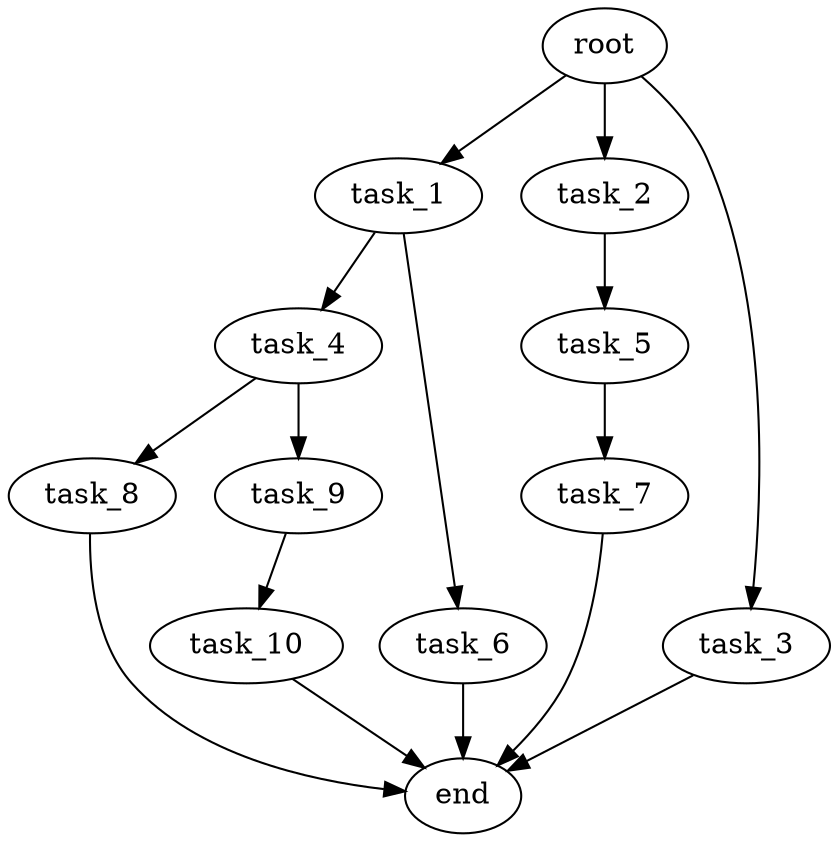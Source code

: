 digraph G {
  root [size="0.000000e+00"];
  task_1 [size="4.516098e+09"];
  task_2 [size="2.285707e+09"];
  task_3 [size="3.389977e+09"];
  task_4 [size="4.535536e+09"];
  task_5 [size="4.160481e+09"];
  task_6 [size="9.517633e+08"];
  task_7 [size="4.268213e+09"];
  task_8 [size="6.651414e+09"];
  task_9 [size="3.743636e+09"];
  task_10 [size="1.527237e+09"];
  end [size="0.000000e+00"];

  root -> task_1 [size="1.000000e-12"];
  root -> task_2 [size="1.000000e-12"];
  root -> task_3 [size="1.000000e-12"];
  task_1 -> task_4 [size="4.535536e+08"];
  task_1 -> task_6 [size="9.517633e+07"];
  task_2 -> task_5 [size="4.160481e+08"];
  task_3 -> end [size="1.000000e-12"];
  task_4 -> task_8 [size="6.651414e+08"];
  task_4 -> task_9 [size="3.743636e+08"];
  task_5 -> task_7 [size="4.268213e+08"];
  task_6 -> end [size="1.000000e-12"];
  task_7 -> end [size="1.000000e-12"];
  task_8 -> end [size="1.000000e-12"];
  task_9 -> task_10 [size="1.527237e+08"];
  task_10 -> end [size="1.000000e-12"];
}
